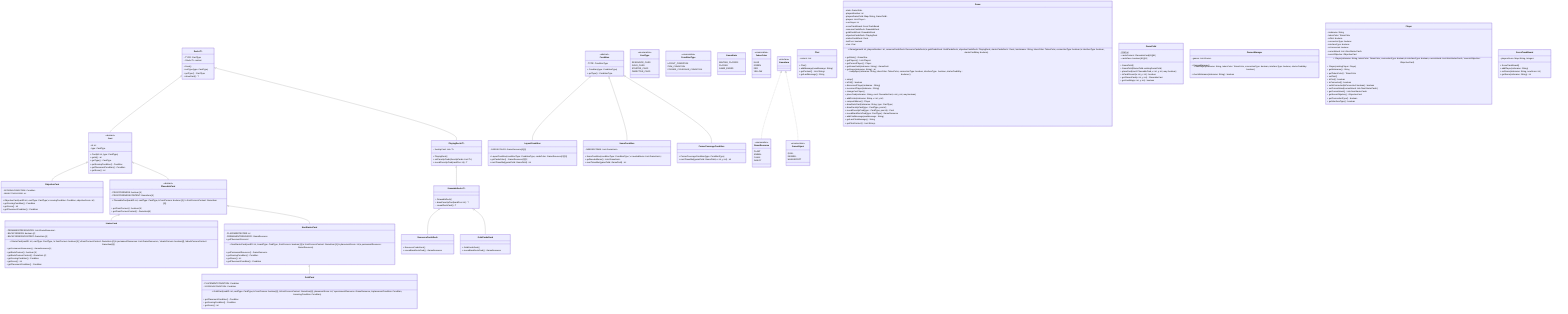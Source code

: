 classDiagram
    %% --------------------------------
    %% Cards
    %% --------------------------------
    Deck~T~ o-- Card
    class Card {
        <<abstract>>
        - id: int
        - type: CardType
        + Card (id: int, type: CardType)
        + getId() int
        + getType() CardType
        + getScoringCondition() Condition
        + getPlacementCondition() Condition
        + getScore() int
    }
    class GoldCard {
        - PLACEMENTCONDITION: Condition
        - SCORINGCONDITION: Condition
        + GoldCard(cardID: int, cardType: CardType,\n frontCorners: boolean[4], \nfrontCornersContent: GameItem[4], placementScore: int, \npermanentResource: GameResource, \nplacementCondition: Condition, \nscoringCondition: Condition)
        + getPlacementCondition() Condition
        + getScoringCondition() Condition
        + getScore() int
    }
    class NonStarterCard {
        - PLACEMENTSCORE: int
        - PERMANENTRESOURCE: GameResource
        + NonStarterCard(cardID: int, \ncardType: CardType, frontCorners: boolean [4],\n frontCornersContent: GameItem [4],\n placementScore: int,\n permanentResource: GameResource)
        + getPlacementScore int
        + getPermanentResource() GameResource
        + getScoringCondition() Condition
        + getScore() int
        + getPlacementCondition() Condition
    }
    class ObjectiveCard {
        - SCORINGCONDITION: Condition
        - OBJECTIVESCORE: int
        + ObjectiveCard(cardID int, cardType: CardType,\n scoringCondition: Condition, objectiveScore: int)
        + getScoringCondition() Condition
        + getScore() int
        + getPlacementCondition() Condition
    }
    class PlaceableCard {
        <<abstract>>
        - FRONTCORNERS: boolean [4]
        - FRONTCORNERSCONTENT: GameItem [4]
        + PlaceableCard (cardID: int, cardType: CardType,\n frontCorners: boolean [4], \n frontCornersContent: GameItem [4])
        + getFrontCorners() boolean [4]
        + getFrontCornersContent() GameItem[4]
    }
    class StarterCard {
        - PERMANENTRESOURCES: List~GameResource~
        - BACKCORNERS: boolean [4]
        - BACKCORNERSCONTENT: GameItem [4]
        + StarterCard(cardID: int, cardType: CardType, \n frontCorners: boolean [4], \nfrontCornersContent: GameItem [4],\n permanentResources: List~GameResource~, \nbackCorners: boolean[4], \nbackCornersContent: GameItem[4])
        + getPermanentResources() GameResource[3]
        + getBackCorners() boolean [4]
        + getBackCornersContent() GameItem [4]
        + getScoringCondition() Condition
        + getScore() int
        + getPlacementCondition() Condition
    }
    Card <|-- ObjectiveCard
    Card <|-- PlaceableCard
    PlaceableCard <|-- StarterCard
    PlaceableCard <|-- NonStarterCard
    NonStarterCard <|-- GoldCard
    %% --------------------------------
    %% Conditions
    %% --------------------------------
    class Condition {
        <<abstract>>
        - TYPE: ConditionType
        + Condition(type: ConditionType)
        + getType() ConditionType
    }
    class CornerCoverageCondition {
        + CornerCoverageCondition(type: ConditionType)
        + numTimesMet(gameField: GameField, x: int, y: int) int
    }
    class ItemsCondition {
        - NEEDEDITEMS: List~GameItem~
        + ItemsCondition(conditionType: ConditionType, \n neededItems: List~GameItem~)
        + getNeededItems() List~GameItem~
        + numTimesMet(gameField: GameField) int
    }
    class LayoutCondition {
        - CARDSCOLOR: GameResource[3][3]
        + LayoutCondition(conditionType: ConditionType, cardsColor: GameResource[3][3])
        + getCardsColor() GameResource[3][3]
        + numTimesMet(gameField: GameField) int
    }
    %%LayoutCondition --> GameResource
    %%ItemsCondition --> GameItem
    Condition <|-- LayoutCondition
    Condition <|-- ItemsCondition
    Condition <|-- CornerCoverageCondition
    %% --------------------------------
    %% Decks
    %% --------------------------------
    class Deck~T~{
        ~ TYPE: CardType
        ~ Stack~T~ content
        + Deck()
        + setType(type: CardType)
        + getType() CardType
        + drawCard() T
    }
    class PlayingDeck~T~{
        ~ faceUpCard: List~T~
        + PlayingDeck()
        + setFaceUpCards(faceUpCards: List~T~)
        + revealFaceUpCard(cardPos: int) T
    }
    class DrawableDeck~T~{
        + DrawableDeck()
        + drawFaceUpCard(cardPos: int) T
        ~ revealDeckCard() T
    }
    class GoldCardsDeck{
        + GoldCardsDeck()
        + revealBackDeckCard() GameResource
    }
    class ResourceCardsDeck{
        + ResourceCardsDeck()
        + revealBackDeckCard() GameResource
    }
    Deck~T~ <|-- PlayingDeck~T~
    PlayingDeck~T~ <|-- DrawableDeck~T~
    DrawableDeck~T~ <|-- ResourceCardsDeck
    DrawableDeck~T~ <|-- GoldCardsDeck

    %%Deck --> Card
    %% --------------------------------
    %% Enumerations
    %% --------------------------------
    class CardType {
        <<enumeration>>
        RESOURCE_CARD
        GOLD_CARD
        STARTER_CARD
        OBJECTIVE_CARD
    }
    class ConditionType {
        <<enumeration>>
        LAYOUT_CONDITION
        ITEM_CONDITION
        CORNER_COVERAGE_CONDITION
    }
    class GameObject {
        <<enumeration>>
        QUILL
        INKWELL
        MANUSCRIPT
    }
    class GameResource {
        <<enumeration>>
        PLANT
        ANIMAL
        FUNGI
        INSECT
    }
    class GameState{
        WAITING_PLAYERS
        PLAYING
        GAME_ENDED
    }
    class TokenColor {
        <<enumeration>>
        BLUE
        GREEN
        RED
        YELLOW
    }
    class GameItem {
        <<interface>>
    }
    GameItem <|.. GameResource
    GameItem <|.. GameObject

    class Chat {
        - content: List<String>
        + Chat()
        + addMessage(newMessage: String)
        + getContent() List~String~
        + getLastMessage() String
    }

    class Game {
        - state: GameState
        - playersNumber: int
        - playersGameField: Map~String, GameField~
        - players: List~Player~
        - currPlayer: int
        - scoreTrackBoard: ScoreTrackBoard
        - resourceCardsDeck: DrawableDeck
        - goldCardsDeck: DrawableDeck
        - objectiveCardsDeck: PlayingDeck
        - starterCardsDeck: Deck
        - lastTurn: boolean
        - chat: Chat
        + Game(gameId: int, playersNumber: int, resourceCardsDeck: ResourceCardsDeck,\n goldCardsDeck: GoldCardsDeck, objectiveCardsDeck: PlayingDeck<ObjectiveCard>, starterCardsDeck : Deck<StarterCard>, \nnickname: String, tokenColor: TokenColor, connectionType: boolean,\n interfaceType :boolean, starterCardWay: boolean)
        + getState() GameStae
        + getPlayers() List~Player~
        + getCurrentPlayer() Player
        + getGameField(nickname: String) GameField
        + getScore(nickname: String) int
        + addplayer(nickname: String, tokenColor: TokenColor, connectionType: boolean, interfaceType:  boolean, starterCardWay : boolean<)
        + setup()
        + isFull() boolean
        + disconnectPlayer(nickname : String)
        + reconnectPlayer(nickname : String)
        + changeCurrPlayer()
        + placeCard(nickname: String, card: PlaceableCard, x:int, y:int, way:boolean)
        + addPoints(nickname: String, x: int, y:int)
        + computeWinner() Player
        + drawDeckCard(nickname: String, type: CardType)
        + drawFaceUpCard(type : CardType, pos:int)
        + revealFaceUpCard(type : CardType, pos:int) Card
        + revealBackDeckCard(type: CardType) GameResource
        + addChatMessage(newMessage : String)
        + getLastChatMessage() String
        + getChatContent() List~String~
    }
    %%  Game --> DrawableDeck
    %%  Game --> Deck
    %%  Game --> PlayingDeck
    %%  Game --> ScoreTrackBoard
    %%  Game --> Player
    %%  Game --> Chat
    %%  Game --> GameField
    class GameField {
        - DIM: int$
        - cardsContent: PlaceableCard[81][81]
        - cardsFace: boolean [81][81]
        + GameField()
        + GameField(GameField existingGameField)
        + placeCard(card: PlaceableCard, x: int, y: int, way: boolean)
        + isCardPresent(x: int, y: int) boolean
        + getPlacedCard(x: int, y: int) PlaceableCard
        + getCardWay(x: int, y: int) boolean
    }
    %%GameField --> PlaceableCard
    class GamesManager {
        - games: List~Game~
        + GamesManager()
        + addPlayer(nickname: String, tokenColor: TokenColor, connectionType: boolean, interfaceType: boolean, starterCardWay: boolean)
        + checkNickname(nickname: String) boolean
    }
    %%GamesManager --> Game
    class Player {
        - nickname: String
        - tokenColor: TokenColor
        - isFirst: boolean
        - connectionType: boolean
        - interfaceType: boolean
        - isConnected: boolean
        - currentHand: List ~NonStarterCard~
        - secretObjectve: ObjectiveCard
        + Player(nickname: String, tokenColor: TokenColor, connectionType: boolean,\n interfaceType: boolean, currentHand: List~NonStarterCard~, \nsecretObjective: ObjectiveCard)
        + Player(existingPlayer: Player)
        + getNickname() String
        + getTokenColor() TokenColor
        + setFirst()
        + isFirst() boolean
        + isConnected() boolean
        + setIsConnected(isConnected: boolean) boolean
        + setCurrentHand(currentHand: List~NonStarterCard~)
        + getCurrentHand() List~NonStarterCard~
        + getSecretObjetive() ObjectiveCard
        + getConnectionType() boolean
        + getInterfaceType() boolean
    }
    %%Player --> NonStarterCard
    %%Player --> TokenColor
    %%Player --> ObjectiveCard
    class ScoreTrackBoard {
        - playersScore: Map~String, Integer~
        + ScoreTrackBoard()
        + addPlayer(nickname: String)
        + setScore(nickname: String, newScore: int)
        + getScore(nickname: String) int
    }
    %%ScoreTrackBoard --> Player